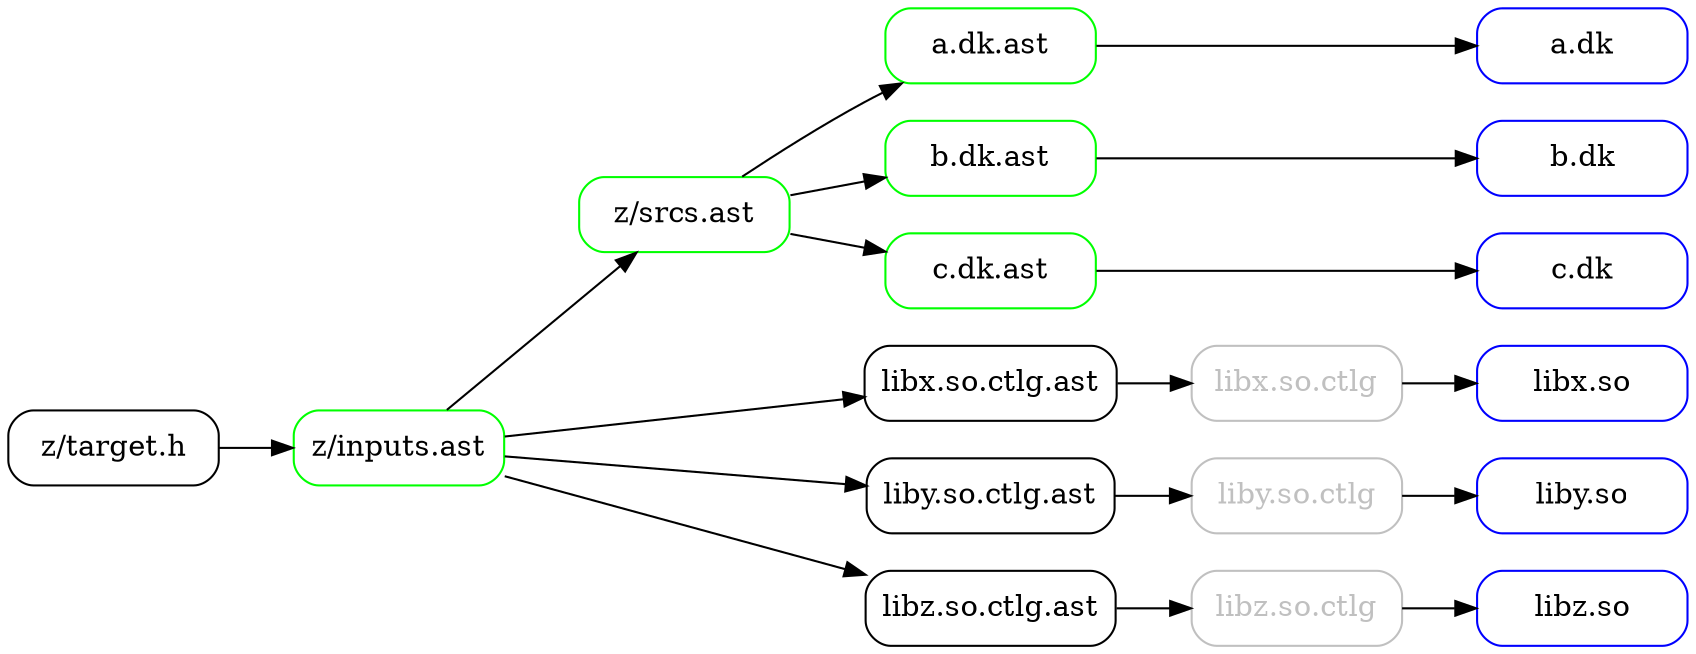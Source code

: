 digraph {
  graph [ rankdir = LR, dir = back ];
  node [ shape = rect, style = rounded, width = 1.4 ];

  "a.dk" [ color = blue ];
  "b.dk" [ color = blue ];
  "c.dk" [ color = blue ];
  "a.dk.ast" [ color = green ];
  "b.dk.ast" [ color = green ];
  "c.dk.ast" [ color = green ];
  "z/srcs.ast" [ color = green ];
  "z/inputs.ast" [ color = green ];
  "libx.so" [ color = blue ];
  "liby.so" [ color = blue ];
  "libz.so" [ color = blue ];
  "libx.so.ctlg" [ fontcolor = gray, color = gray ];
  "liby.so.ctlg" [ fontcolor = gray, color = gray ];
  "libz.so.ctlg" [ fontcolor = gray, color = gray ];

  "z/target.h" -> "z/inputs.ast";

  "z/inputs.ast" -> "z/srcs.ast";
  "z/inputs.ast" -> "libx.so.ctlg.ast";
  "z/inputs.ast" -> "liby.so.ctlg.ast";
  "z/inputs.ast" -> "libz.so.ctlg.ast";

  "z/srcs.ast" -> "a.dk.ast" -> "a.dk";
  "z/srcs.ast" -> "b.dk.ast" -> "b.dk";
  "z/srcs.ast" -> "c.dk.ast" -> "c.dk";

  "libx.so.ctlg.ast" -> "libx.so.ctlg" -> "libx.so";
  "liby.so.ctlg.ast" -> "liby.so.ctlg" -> "liby.so";
  "libz.so.ctlg.ast" -> "libz.so.ctlg" -> "libz.so";

  // layout control below
  subgraph {
    graph [ rank = same ];
    "a.dk.ast";
    "b.dk.ast";
    "c.dk.ast";
    "libx.so.ctlg.ast";
    "liby.so.ctlg.ast";
    "libz.so.ctlg.ast";
  }
  subgraph {
    graph [ rank = same ];
    "a.dk";
    "b.dk";
    "c.dk";
    "libx.so";
    "liby.so";
    "libz.so";
  }
}

